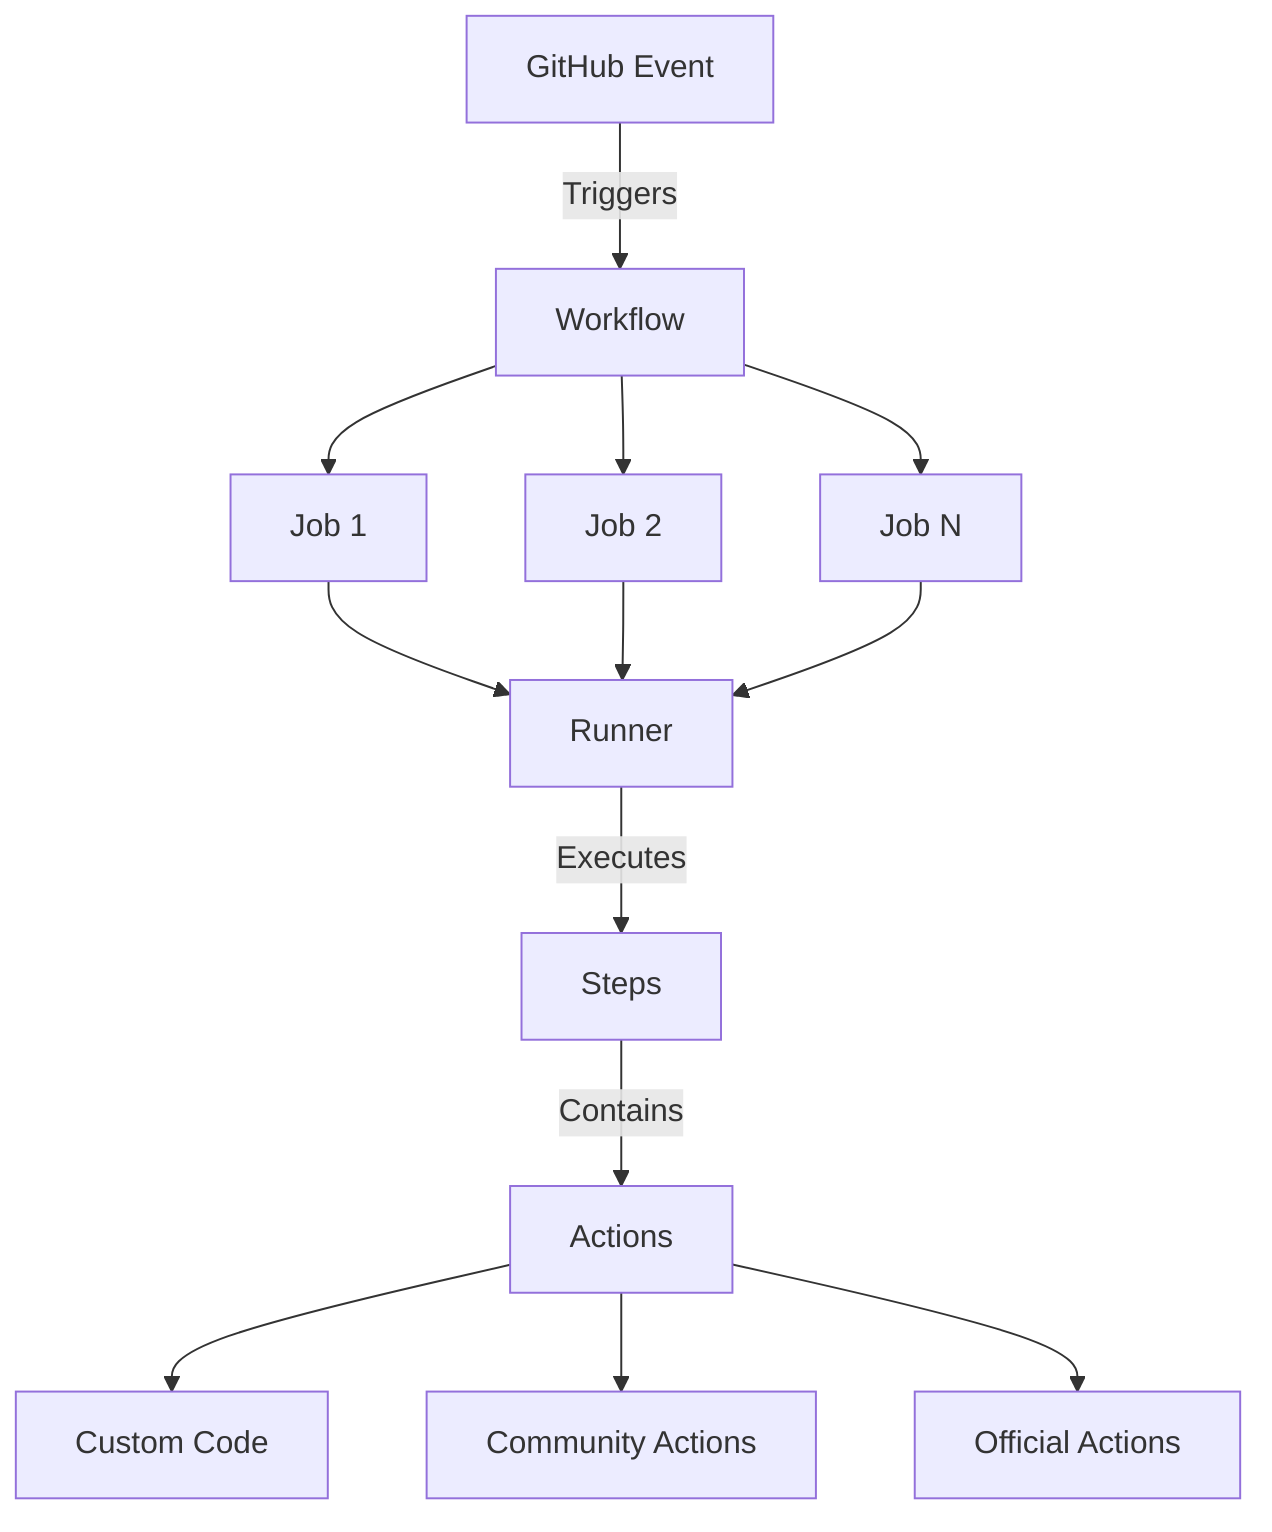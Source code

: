 graph TD
  A[GitHub Event] -->|Triggers| B[Workflow]
  B --> C[Job 1]
  B --> D[Job 2]
  B --> E[Job N]
  C --> F[Runner]
  D --> F
  E --> F
  F -->|Executes| G[Steps]
  G -->|Contains| H[Actions]
  H --> I[Custom Code]
  H --> J[Community Actions]
  H --> K[Official Actions]